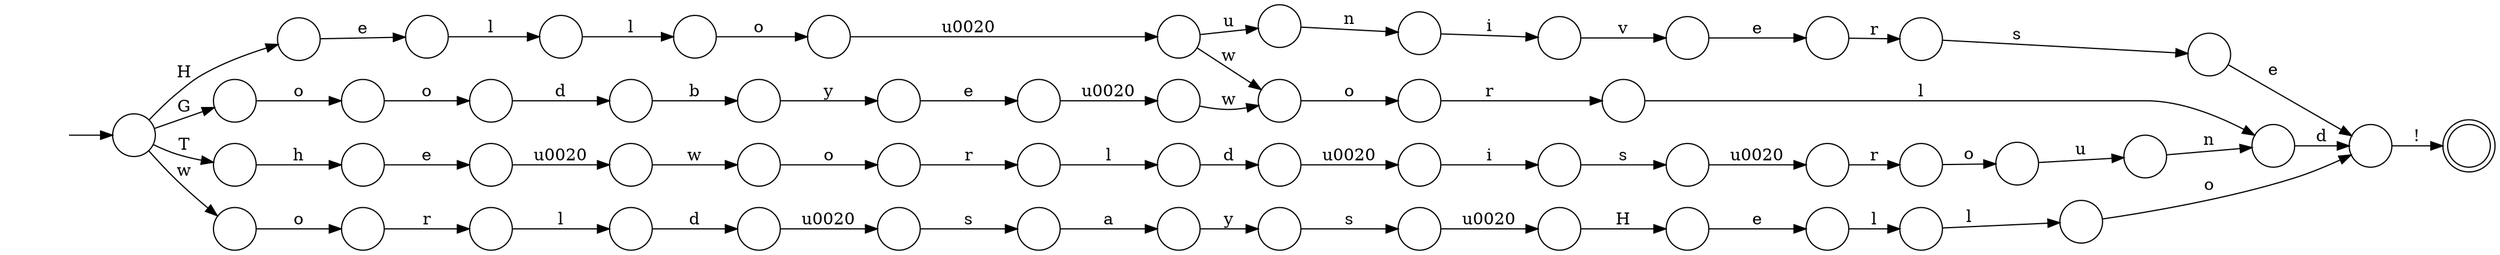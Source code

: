 digraph Automaton {
  rankdir = LR;
  0 [shape=circle,label=""];
  0 -> 43 [label="\u0020"]
  1 [shape=circle,label=""];
  1 -> 26 [label="r"]
  2 [shape=circle,label=""];
  2 -> 1 [label="o"]
  3 [shape=circle,label=""];
  3 -> 58 [label="l"]
  4 [shape=circle,label=""];
  4 -> 11 [label="n"]
  5 [shape=circle,label=""];
  5 -> 36 [label="\u0020"]
  6 [shape=circle,label=""];
  6 -> 25 [label="l"]
  7 [shape=circle,label=""];
  7 -> 57 [label="H"]
  8 [shape=circle,label=""];
  8 -> 52 [label="\u0020"]
  9 [shape=circle,label=""];
  9 -> 38 [label="d"]
  10 [shape=circle,label=""];
  10 -> 27 [label="n"]
  11 [shape=circle,label=""];
  11 -> 37 [label="i"]
  12 [shape=circle,label=""];
  12 -> 48 [label="l"]
  13 [shape=circle,label=""];
  13 -> 21 [label="\u0020"]
  14 [shape=circle,label=""];
  14 -> 15 [label="e"]
  15 [shape=circle,label=""];
  15 -> 31 [label="r"]
  16 [shape=circle,label=""];
  16 -> 30 [label="o"]
  17 [shape=circle,label=""];
  17 -> 9 [label="o"]
  18 [shape=circle,label=""];
  18 -> 12 [label="l"]
  19 [shape=circle,label=""];
  19 -> 39 [label="e"]
  20 [shape=circle,label=""];
  20 -> 46 [label="a"]
  21 [shape=circle,label=""];
  21 -> 2 [label="w"]
  22 [shape=circle,label=""];
  22 -> 55 [label="\u0020"]
  23 [shape=circle,label=""];
  23 -> 28 [label="e"]
  24 [shape=circle,label=""];
  24 -> 7 [label="\u0020"]
  25 [shape=circle,label=""];
  25 -> 22 [label="o"]
  26 [shape=circle,label=""];
  26 -> 27 [label="l"]
  27 [shape=circle,label=""];
  27 -> 28 [label="d"]
  28 [shape=circle,label=""];
  28 -> 49 [label="!"]
  29 [shape=circle,label=""];
  29 -> 50 [label="\u0020"]
  30 [shape=circle,label=""];
  30 -> 10 [label="u"]
  31 [shape=circle,label=""];
  31 -> 23 [label="s"]
  32 [shape=circle,label=""];
  32 -> 35 [label="o"]
  33 [shape=circle,label=""];
  initial [shape=plaintext,label=""];
  initial -> 33
  33 -> 56 [label="w"]
  33 -> 45 [label="G"]
  33 -> 19 [label="H"]
  33 -> 44 [label="T"]
  34 [shape=circle,label=""];
  34 -> 29 [label="e"]
  35 [shape=circle,label=""];
  35 -> 40 [label="r"]
  36 [shape=circle,label=""];
  36 -> 20 [label="s"]
  37 [shape=circle,label=""];
  37 -> 14 [label="v"]
  38 [shape=circle,label=""];
  38 -> 47 [label="b"]
  39 [shape=circle,label=""];
  39 -> 6 [label="l"]
  40 [shape=circle,label=""];
  40 -> 41 [label="l"]
  41 [shape=circle,label=""];
  41 -> 8 [label="d"]
  42 [shape=circle,label=""];
  42 -> 0 [label="s"]
  43 [shape=circle,label=""];
  43 -> 16 [label="r"]
  44 [shape=circle,label=""];
  44 -> 34 [label="h"]
  45 [shape=circle,label=""];
  45 -> 17 [label="o"]
  46 [shape=circle,label=""];
  46 -> 54 [label="y"]
  47 [shape=circle,label=""];
  47 -> 53 [label="y"]
  48 [shape=circle,label=""];
  48 -> 28 [label="o"]
  49 [shape=doublecircle,label=""];
  50 [shape=circle,label=""];
  50 -> 32 [label="w"]
  51 [shape=circle,label=""];
  51 -> 3 [label="r"]
  52 [shape=circle,label=""];
  52 -> 42 [label="i"]
  53 [shape=circle,label=""];
  53 -> 13 [label="e"]
  54 [shape=circle,label=""];
  54 -> 24 [label="s"]
  55 [shape=circle,label=""];
  55 -> 2 [label="w"]
  55 -> 4 [label="u"]
  56 [shape=circle,label=""];
  56 -> 51 [label="o"]
  57 [shape=circle,label=""];
  57 -> 18 [label="e"]
  58 [shape=circle,label=""];
  58 -> 5 [label="d"]
}


